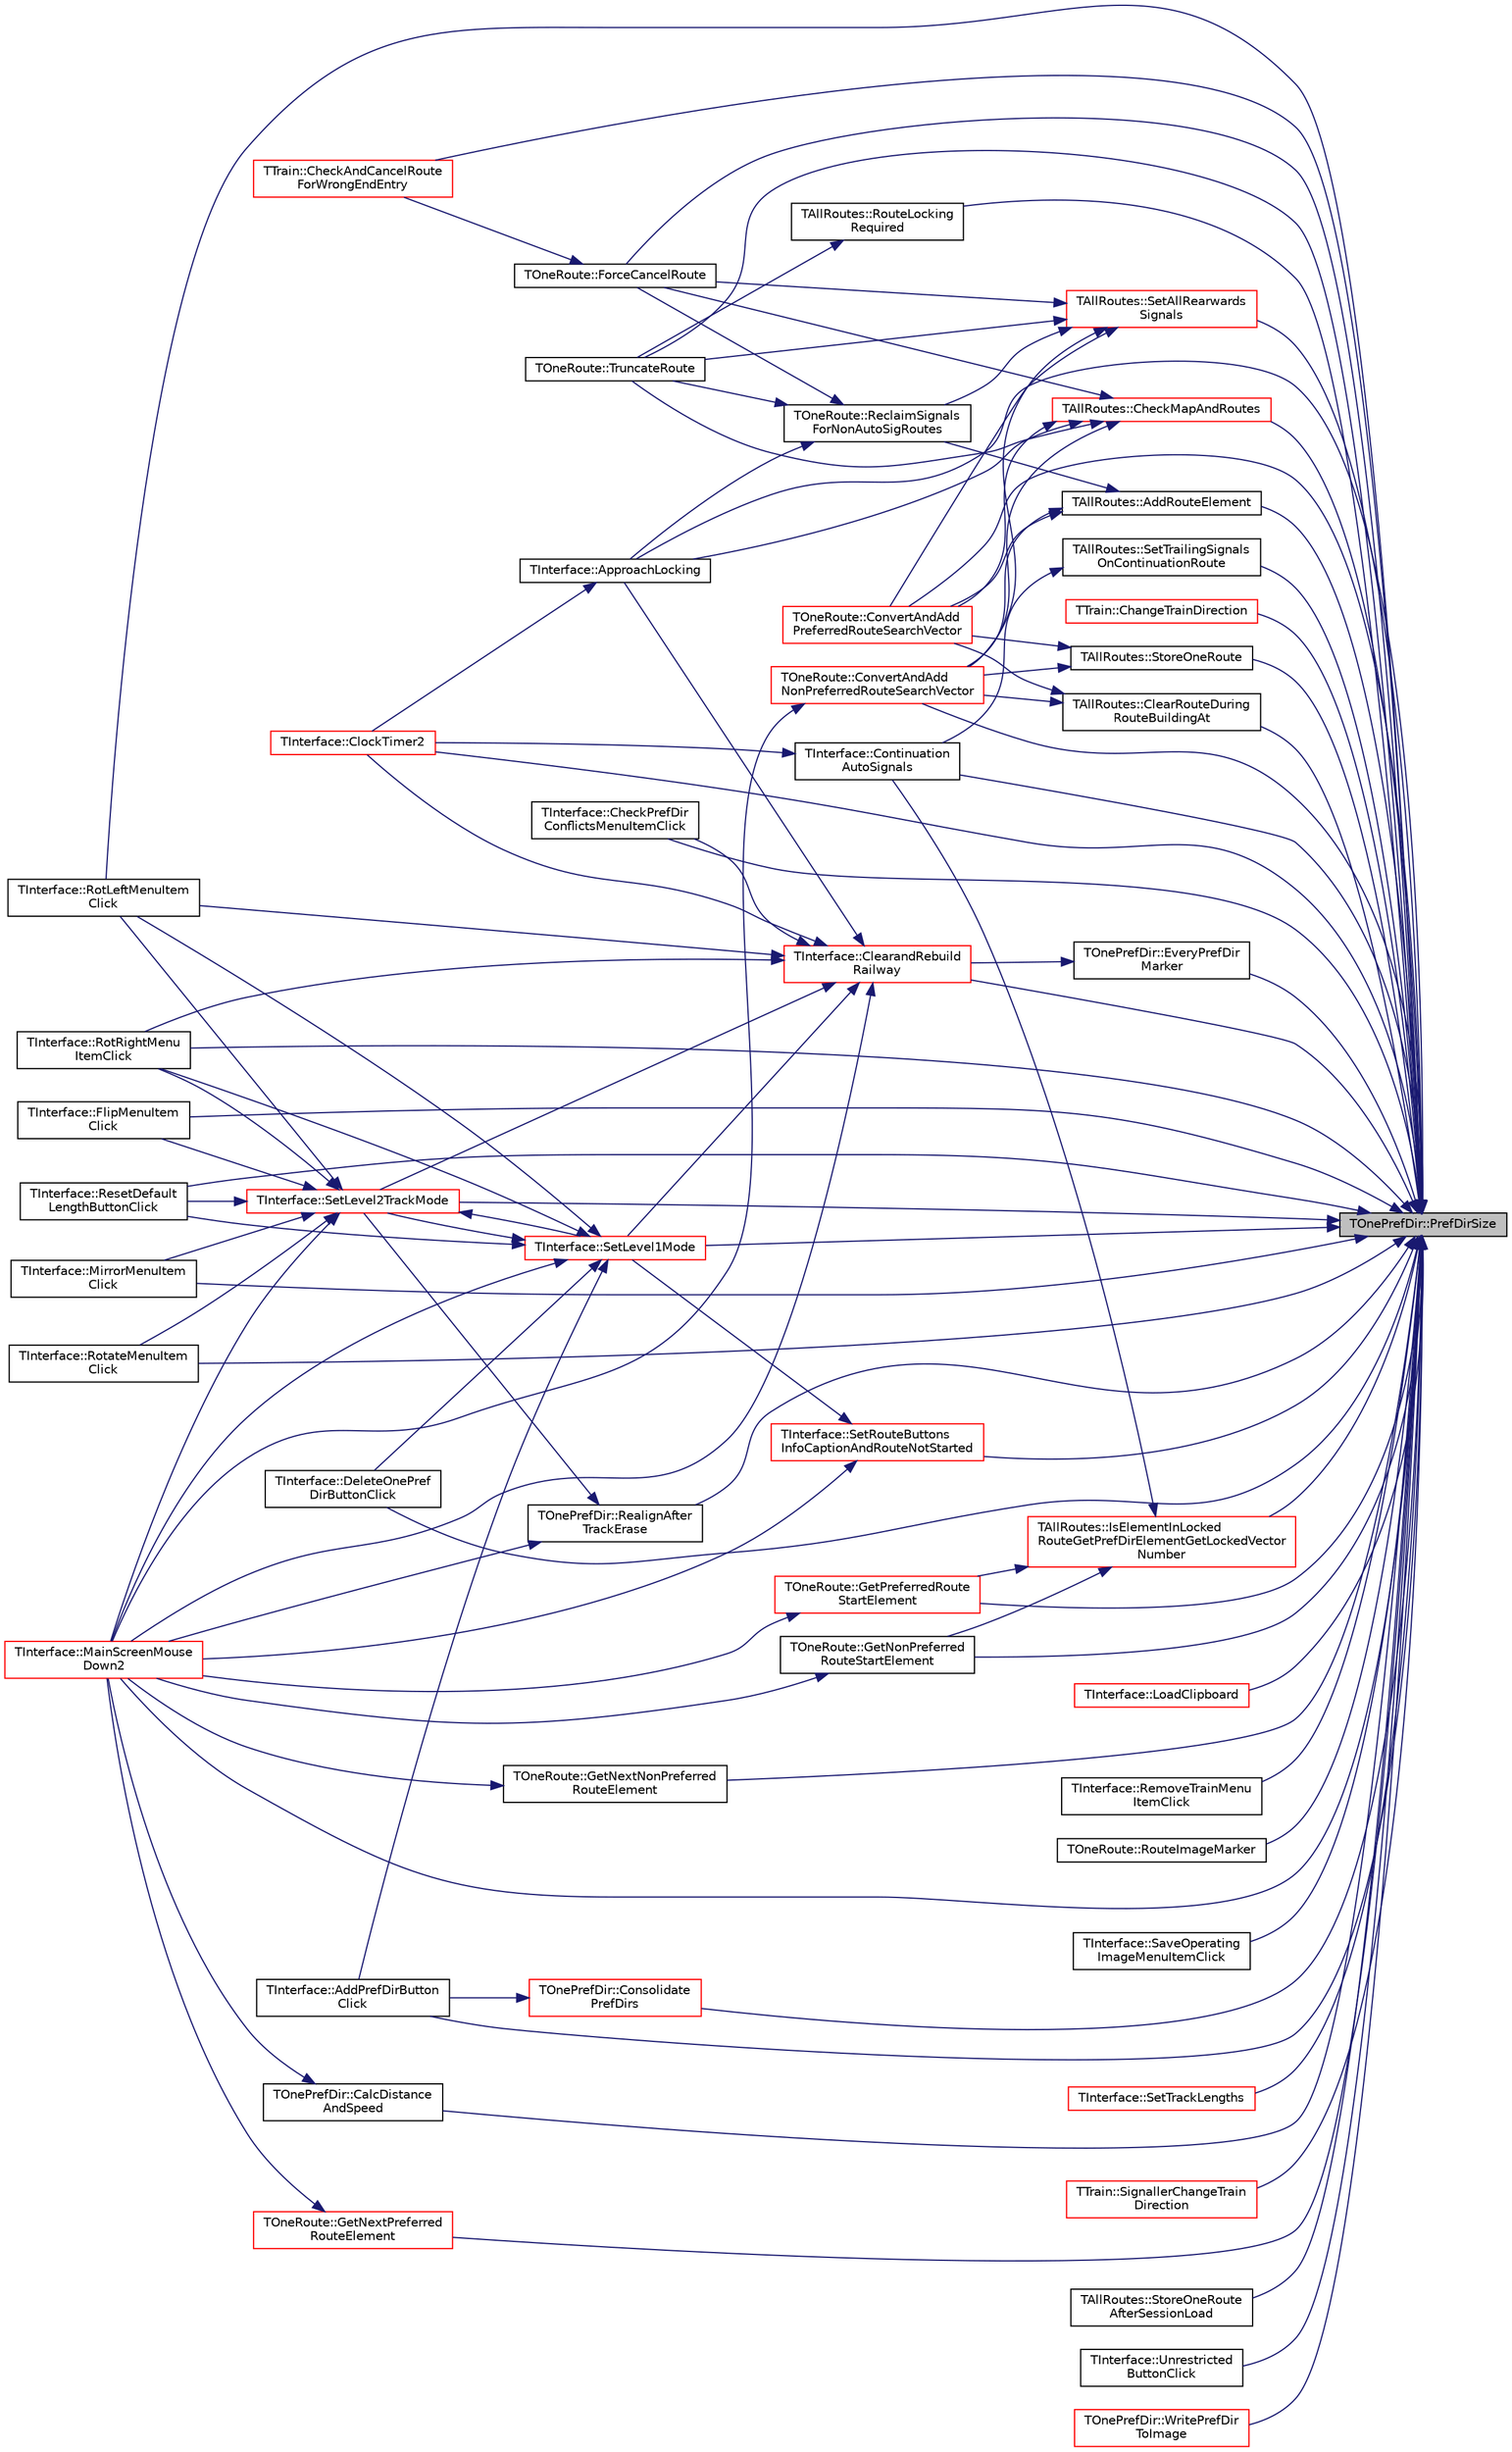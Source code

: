 digraph "TOnePrefDir::PrefDirSize"
{
 // INTERACTIVE_SVG=YES
 // LATEX_PDF_SIZE
  edge [fontname="Helvetica",fontsize="10",labelfontname="Helvetica",labelfontsize="10"];
  node [fontname="Helvetica",fontsize="10",shape=record];
  rankdir="RL";
  Node1 [label="TOnePrefDir::PrefDirSize",height=0.2,width=0.4,color="black", fillcolor="grey75", style="filled", fontcolor="black",tooltip="Return the vector size."];
  Node1 -> Node2 [dir="back",color="midnightblue",fontsize="10",style="solid",fontname="Helvetica"];
  Node2 [label="TInterface::AddPrefDirButton\lClick",height=0.2,width=0.4,color="black", fillcolor="white", style="filled",URL="$class_t_interface.html#a1b1a4260e251c9bd5f48fd6c3432e7a5",tooltip=" "];
  Node1 -> Node3 [dir="back",color="midnightblue",fontsize="10",style="solid",fontname="Helvetica"];
  Node3 [label="TAllRoutes::AddRouteElement",height=0.2,width=0.4,color="black", fillcolor="white", style="filled",URL="$class_t_all_routes.html#a6eaa33fa8e8dcb44d0671be5889305a9",tooltip="A single TPrefDirElement is added to both PrefDirVector (for the route at RouteNumber) and Route2Mult..."];
  Node3 -> Node4 [dir="back",color="midnightblue",fontsize="10",style="solid",fontname="Helvetica"];
  Node4 [label="TOneRoute::ConvertAndAdd\lNonPreferredRouteSearchVector",height=0.2,width=0.4,color="red", fillcolor="white", style="filled",URL="$class_t_one_route.html#a53496c398dcdb3a644801c4e74d47d01",tooltip="Called after a non-preferred (i.e. unrestricted) route has been selected and has finished flashing,..."];
  Node4 -> Node8 [dir="back",color="midnightblue",fontsize="10",style="solid",fontname="Helvetica"];
  Node8 [label="TInterface::MainScreenMouse\lDown2",height=0.2,width=0.4,color="red", fillcolor="white", style="filled",URL="$class_t_interface.html#abf07d5edc1507de381825f17620748b2",tooltip="Called when mouse button clicked in zoom-in mode."];
  Node3 -> Node10 [dir="back",color="midnightblue",fontsize="10",style="solid",fontname="Helvetica"];
  Node10 [label="TOneRoute::ConvertAndAdd\lPreferredRouteSearchVector",height=0.2,width=0.4,color="red", fillcolor="white", style="filled",URL="$class_t_one_route.html#a36ba8adc8b4a47908ee4e1b8e75792ca",tooltip="Called after a preferred (i.e. preferred direction or automatic signals) route has been selected and ..."];
  Node3 -> Node12 [dir="back",color="midnightblue",fontsize="10",style="solid",fontname="Helvetica"];
  Node12 [label="TOneRoute::ReclaimSignals\lForNonAutoSigRoutes",height=0.2,width=0.4,color="black", fillcolor="white", style="filled",URL="$class_t_one_route.html#abe80edcf03788c54efde83431bd68eaa",tooltip="Adds signal to front/end of green or red routes when blue route truncated or removed."];
  Node12 -> Node13 [dir="back",color="midnightblue",fontsize="10",style="solid",fontname="Helvetica"];
  Node13 [label="TInterface::ApproachLocking",height=0.2,width=0.4,color="black", fillcolor="white", style="filled",URL="$class_t_interface.html#a0a89df44c20c9e2c096e66e2950c79a6",tooltip="Function that deals with approach locking during ClockTimer2 function."];
  Node13 -> Node6 [dir="back",color="midnightblue",fontsize="10",style="solid",fontname="Helvetica"];
  Node6 [label="TInterface::ClockTimer2",height=0.2,width=0.4,color="red", fillcolor="white", style="filled",URL="$class_t_interface.html#a6139ffb52492eb89e5487a8a3cd647b5",tooltip="The main loop, called every clock tick via MasterClockTimer."];
  Node12 -> Node14 [dir="back",color="midnightblue",fontsize="10",style="solid",fontname="Helvetica"];
  Node14 [label="TOneRoute::ForceCancelRoute",height=0.2,width=0.4,color="black", fillcolor="white", style="filled",URL="$class_t_one_route.html#a491fff1e619a9dc79774acf85eed72a5",tooltip="Cancel a route immediately if a train occupies it when travelling in the wrong direction (or occupies..."];
  Node14 -> Node15 [dir="back",color="midnightblue",fontsize="10",style="solid",fontname="Helvetica"];
  Node15 [label="TTrain::CheckAndCancelRoute\lForWrongEndEntry",height=0.2,width=0.4,color="red", fillcolor="white", style="filled",URL="$class_t_train.html#a50997f7e8138a7e6a147fe3b5ad21b84",tooltip="Checks whether Element and EntryPos (where train is about to enter) is on an existing route (or cross..."];
  Node12 -> Node21 [dir="back",color="midnightblue",fontsize="10",style="solid",fontname="Helvetica"];
  Node21 [label="TOneRoute::TruncateRoute",height=0.2,width=0.4,color="black", fillcolor="white", style="filled",URL="$class_t_one_route.html#a431473ce9a2ef6c49781ab84c972a641",tooltip="Examines the route to see whether the element at H & V is in the route, and if not returns a ReturnFl..."];
  Node1 -> Node13 [dir="back",color="midnightblue",fontsize="10",style="solid",fontname="Helvetica"];
  Node1 -> Node22 [dir="back",color="midnightblue",fontsize="10",style="solid",fontname="Helvetica"];
  Node22 [label="TOnePrefDir::CalcDistance\lAndSpeed",height=0.2,width=0.4,color="black", fillcolor="white", style="filled",URL="$class_t_one_pref_dir.html#abadb0c99b24d6dbfda371d96b308fc6e",tooltip="Used when setting element lengths, returns in &OverallDistance the overall distance for the selected ..."];
  Node22 -> Node8 [dir="back",color="midnightblue",fontsize="10",style="solid",fontname="Helvetica"];
  Node1 -> Node23 [dir="back",color="midnightblue",fontsize="10",style="solid",fontname="Helvetica"];
  Node23 [label="TTrain::ChangeTrainDirection",height=0.2,width=0.4,color="red", fillcolor="white", style="filled",URL="$class_t_train.html#aaac04c1b5e358a69e1930bae9ca6f429",tooltip="Reverses the direction of motion of the train."];
  Node1 -> Node15 [dir="back",color="midnightblue",fontsize="10",style="solid",fontname="Helvetica"];
  Node1 -> Node26 [dir="back",color="midnightblue",fontsize="10",style="solid",fontname="Helvetica"];
  Node26 [label="TAllRoutes::CheckMapAndRoutes",height=0.2,width=0.4,color="red", fillcolor="white", style="filled",URL="$class_t_all_routes.html#a54e5483e7b01daf50436e3dcc8794e77",tooltip="Diagnostic function - checks equivalence for each route between entries in PrefDirVector and those in..."];
  Node26 -> Node13 [dir="back",color="midnightblue",fontsize="10",style="solid",fontname="Helvetica"];
  Node26 -> Node4 [dir="back",color="midnightblue",fontsize="10",style="solid",fontname="Helvetica"];
  Node26 -> Node10 [dir="back",color="midnightblue",fontsize="10",style="solid",fontname="Helvetica"];
  Node26 -> Node14 [dir="back",color="midnightblue",fontsize="10",style="solid",fontname="Helvetica"];
  Node26 -> Node21 [dir="back",color="midnightblue",fontsize="10",style="solid",fontname="Helvetica"];
  Node1 -> Node27 [dir="back",color="midnightblue",fontsize="10",style="solid",fontname="Helvetica"];
  Node27 [label="TInterface::CheckPrefDir\lConflictsMenuItemClick",height=0.2,width=0.4,color="black", fillcolor="white", style="filled",URL="$class_t_interface.html#ac41a9993a63b3b5b6a8acb30e8f606f5",tooltip=" "];
  Node1 -> Node28 [dir="back",color="midnightblue",fontsize="10",style="solid",fontname="Helvetica"];
  Node28 [label="TInterface::ClearandRebuild\lRailway",height=0.2,width=0.4,color="red", fillcolor="white", style="filled",URL="$class_t_interface.html#aaa05ac95703a25e1fb4863779854967c",tooltip="< Sets the information panel message for zoom-out or paused modes"];
  Node28 -> Node13 [dir="back",color="midnightblue",fontsize="10",style="solid",fontname="Helvetica"];
  Node28 -> Node27 [dir="back",color="midnightblue",fontsize="10",style="solid",fontname="Helvetica"];
  Node28 -> Node6 [dir="back",color="midnightblue",fontsize="10",style="solid",fontname="Helvetica"];
  Node28 -> Node8 [dir="back",color="midnightblue",fontsize="10",style="solid",fontname="Helvetica"];
  Node28 -> Node60 [dir="back",color="midnightblue",fontsize="10",style="solid",fontname="Helvetica"];
  Node60 [label="TInterface::RotLeftMenuItem\lClick",height=0.2,width=0.4,color="black", fillcolor="white", style="filled",URL="$class_t_interface.html#a3cf2db0424e05908b20a97130895d056",tooltip=" "];
  Node28 -> Node61 [dir="back",color="midnightblue",fontsize="10",style="solid",fontname="Helvetica"];
  Node61 [label="TInterface::RotRightMenu\lItemClick",height=0.2,width=0.4,color="black", fillcolor="white", style="filled",URL="$class_t_interface.html#aa6e7359ece526e43589456e9a31851a0",tooltip=" "];
  Node28 -> Node65 [dir="back",color="midnightblue",fontsize="10",style="solid",fontname="Helvetica"];
  Node65 [label="TInterface::SetLevel1Mode",height=0.2,width=0.4,color="red", fillcolor="white", style="filled",URL="$class_t_interface.html#acf77f2eeeac0775fde4f25ba46099e0b",tooltip="Sets the Level1 user mode, using the Level1Mode variable to determine the mode."];
  Node65 -> Node2 [dir="back",color="midnightblue",fontsize="10",style="solid",fontname="Helvetica"];
  Node65 -> Node84 [dir="back",color="midnightblue",fontsize="10",style="solid",fontname="Helvetica"];
  Node84 [label="TInterface::DeleteOnePref\lDirButtonClick",height=0.2,width=0.4,color="black", fillcolor="white", style="filled",URL="$class_t_interface.html#a3136530959237eaa57486f4f48357855",tooltip=" "];
  Node65 -> Node8 [dir="back",color="midnightblue",fontsize="10",style="solid",fontname="Helvetica"];
  Node65 -> Node57 [dir="back",color="midnightblue",fontsize="10",style="solid",fontname="Helvetica"];
  Node57 [label="TInterface::ResetDefault\lLengthButtonClick",height=0.2,width=0.4,color="black", fillcolor="white", style="filled",URL="$class_t_interface.html#aa439e164f7f2304477010985c2caabed",tooltip=" "];
  Node65 -> Node60 [dir="back",color="midnightblue",fontsize="10",style="solid",fontname="Helvetica"];
  Node65 -> Node61 [dir="back",color="midnightblue",fontsize="10",style="solid",fontname="Helvetica"];
  Node65 -> Node35 [dir="back",color="midnightblue",fontsize="10",style="solid",fontname="Helvetica"];
  Node35 [label="TInterface::SetLevel2TrackMode",height=0.2,width=0.4,color="red", fillcolor="white", style="filled",URL="$class_t_interface.html#a19ee788122a66d7e97873159bf2e4e4b",tooltip="Sets the Level2TrackMode user mode, using the Level2TrackMode variable to determine the mode."];
  Node35 -> Node42 [dir="back",color="midnightblue",fontsize="10",style="solid",fontname="Helvetica"];
  Node42 [label="TInterface::FlipMenuItem\lClick",height=0.2,width=0.4,color="black", fillcolor="white", style="filled",URL="$class_t_interface.html#add5fbdbceae6285c2cc440905b270491",tooltip=" "];
  Node35 -> Node8 [dir="back",color="midnightblue",fontsize="10",style="solid",fontname="Helvetica"];
  Node35 -> Node52 [dir="back",color="midnightblue",fontsize="10",style="solid",fontname="Helvetica"];
  Node52 [label="TInterface::MirrorMenuItem\lClick",height=0.2,width=0.4,color="black", fillcolor="white", style="filled",URL="$class_t_interface.html#a4ee6afffbc33eab918cba315ab65ee6e",tooltip=" "];
  Node35 -> Node57 [dir="back",color="midnightblue",fontsize="10",style="solid",fontname="Helvetica"];
  Node35 -> Node59 [dir="back",color="midnightblue",fontsize="10",style="solid",fontname="Helvetica"];
  Node59 [label="TInterface::RotateMenuItem\lClick",height=0.2,width=0.4,color="black", fillcolor="white", style="filled",URL="$class_t_interface.html#a02e91aba36e2b91354abd2884f658510",tooltip=" "];
  Node35 -> Node60 [dir="back",color="midnightblue",fontsize="10",style="solid",fontname="Helvetica"];
  Node35 -> Node61 [dir="back",color="midnightblue",fontsize="10",style="solid",fontname="Helvetica"];
  Node35 -> Node65 [dir="back",color="midnightblue",fontsize="10",style="solid",fontname="Helvetica"];
  Node28 -> Node35 [dir="back",color="midnightblue",fontsize="10",style="solid",fontname="Helvetica"];
  Node1 -> Node138 [dir="back",color="midnightblue",fontsize="10",style="solid",fontname="Helvetica"];
  Node138 [label="TAllRoutes::ClearRouteDuring\lRouteBuildingAt",height=0.2,width=0.4,color="black", fillcolor="white", style="filled",URL="$class_t_all_routes.html#ab23a53bd95aeb951108a004735b9a45e",tooltip="When attaching a new route section to an existing route, it is sometimes necessary to erase the origi..."];
  Node138 -> Node4 [dir="back",color="midnightblue",fontsize="10",style="solid",fontname="Helvetica"];
  Node138 -> Node10 [dir="back",color="midnightblue",fontsize="10",style="solid",fontname="Helvetica"];
  Node1 -> Node6 [dir="back",color="midnightblue",fontsize="10",style="solid",fontname="Helvetica"];
  Node1 -> Node139 [dir="back",color="midnightblue",fontsize="10",style="solid",fontname="Helvetica"];
  Node139 [label="TOnePrefDir::Consolidate\lPrefDirs",height=0.2,width=0.4,color="red", fillcolor="white", style="filled",URL="$class_t_one_pref_dir.html#a65df51092983945e1fe3c20bf8917a39",tooltip="Used when a preferred direction has been set to add all the elements to EveryPrefDir,..."];
  Node139 -> Node2 [dir="back",color="midnightblue",fontsize="10",style="solid",fontname="Helvetica"];
  Node1 -> Node140 [dir="back",color="midnightblue",fontsize="10",style="solid",fontname="Helvetica"];
  Node140 [label="TInterface::Continuation\lAutoSignals",height=0.2,width=0.4,color="black", fillcolor="white", style="filled",URL="$class_t_interface.html#abfdbbb1cf793f965f8c6ce60d4bb46ae",tooltip="Deal with signal resetting on auto signal routes that extend to continuations where trains have depar..."];
  Node140 -> Node6 [dir="back",color="midnightblue",fontsize="10",style="solid",fontname="Helvetica"];
  Node1 -> Node4 [dir="back",color="midnightblue",fontsize="10",style="solid",fontname="Helvetica"];
  Node1 -> Node10 [dir="back",color="midnightblue",fontsize="10",style="solid",fontname="Helvetica"];
  Node1 -> Node84 [dir="back",color="midnightblue",fontsize="10",style="solid",fontname="Helvetica"];
  Node1 -> Node141 [dir="back",color="midnightblue",fontsize="10",style="solid",fontname="Helvetica"];
  Node141 [label="TOnePrefDir::EveryPrefDir\lMarker",height=0.2,width=0.4,color="black", fillcolor="white", style="filled",URL="$class_t_one_pref_dir.html#a9b425a3ed8ef998e2366d13ad52bf08c",tooltip="Similar to PrefDirMarker but used only to display EveryPrefDir - red for unidirectional PrefDir & gre..."];
  Node141 -> Node28 [dir="back",color="midnightblue",fontsize="10",style="solid",fontname="Helvetica"];
  Node1 -> Node42 [dir="back",color="midnightblue",fontsize="10",style="solid",fontname="Helvetica"];
  Node1 -> Node14 [dir="back",color="midnightblue",fontsize="10",style="solid",fontname="Helvetica"];
  Node1 -> Node142 [dir="back",color="midnightblue",fontsize="10",style="solid",fontname="Helvetica"];
  Node142 [label="TOneRoute::GetNextNonPreferred\lRouteElement",height=0.2,width=0.4,color="black", fillcolor="white", style="filled",URL="$class_t_one_route.html#a5ce1c3a064a656ca764b5ed98c63151a",tooltip="Try to find a set of linked tracks between the route start element and the one at HLoc & VLoc...."];
  Node142 -> Node8 [dir="back",color="midnightblue",fontsize="10",style="solid",fontname="Helvetica"];
  Node1 -> Node143 [dir="back",color="midnightblue",fontsize="10",style="solid",fontname="Helvetica"];
  Node143 [label="TOneRoute::GetNextPreferred\lRouteElement",height=0.2,width=0.4,color="red", fillcolor="white", style="filled",URL="$class_t_one_route.html#a974ac7ab4cb5e6a5df33a3d7b3563315",tooltip="Try to find a set of linked tracks that lie on preferred directions between the route start element a..."];
  Node143 -> Node8 [dir="back",color="midnightblue",fontsize="10",style="solid",fontname="Helvetica"];
  Node1 -> Node144 [dir="back",color="midnightblue",fontsize="10",style="solid",fontname="Helvetica"];
  Node144 [label="TOneRoute::GetNonPreferred\lRouteStartElement",height=0.2,width=0.4,color="black", fillcolor="white", style="filled",URL="$class_t_one_route.html#a13dd08bfcc95ea1296f9ac4fd699e94d",tooltip="Set the starting conditions for a non-preferred (i.e. unrestricted) route selection beginning on HLoc..."];
  Node144 -> Node8 [dir="back",color="midnightblue",fontsize="10",style="solid",fontname="Helvetica"];
  Node1 -> Node145 [dir="back",color="midnightblue",fontsize="10",style="solid",fontname="Helvetica"];
  Node145 [label="TOneRoute::GetPreferredRoute\lStartElement",height=0.2,width=0.4,color="red", fillcolor="white", style="filled",URL="$class_t_one_route.html#ab7ac58fe51393873e9054ffa724bc118",tooltip="Set the starting conditions for a preferred direction or automatic signal route selection beginning o..."];
  Node145 -> Node8 [dir="back",color="midnightblue",fontsize="10",style="solid",fontname="Helvetica"];
  Node1 -> Node146 [dir="back",color="midnightblue",fontsize="10",style="solid",fontname="Helvetica"];
  Node146 [label="TAllRoutes::IsElementInLocked\lRouteGetPrefDirElementGetLockedVector\lNumber",height=0.2,width=0.4,color="red", fillcolor="white", style="filled",URL="$class_t_all_routes.html#aa92b37f73176fcf3454688bb15b9f64c",tooltip="Checks whether the preferred direction element at TrackVectorPosition with XLinkPos value is in a loc..."];
  Node146 -> Node140 [dir="back",color="midnightblue",fontsize="10",style="solid",fontname="Helvetica"];
  Node146 -> Node144 [dir="back",color="midnightblue",fontsize="10",style="solid",fontname="Helvetica"];
  Node146 -> Node145 [dir="back",color="midnightblue",fontsize="10",style="solid",fontname="Helvetica"];
  Node1 -> Node160 [dir="back",color="midnightblue",fontsize="10",style="solid",fontname="Helvetica"];
  Node160 [label="TInterface::LoadClipboard",height=0.2,width=0.4,color="red", fillcolor="white", style="filled",URL="$class_t_interface.html#a93054ca431a8665409bc9a11b7c82a72",tooltip="Load system clipboard to allow cutting & pasting between separate railway applications."];
  Node1 -> Node8 [dir="back",color="midnightblue",fontsize="10",style="solid",fontname="Helvetica"];
  Node1 -> Node52 [dir="back",color="midnightblue",fontsize="10",style="solid",fontname="Helvetica"];
  Node1 -> Node161 [dir="back",color="midnightblue",fontsize="10",style="solid",fontname="Helvetica"];
  Node161 [label="TOnePrefDir::RealignAfter\lTrackErase",height=0.2,width=0.4,color="black", fillcolor="white", style="filled",URL="$class_t_one_pref_dir.html#ab5bb3791670fd04645faf4ab1f2a5781",tooltip="After a track element is erased the preferred direction elements are likely to be affected...."];
  Node161 -> Node8 [dir="back",color="midnightblue",fontsize="10",style="solid",fontname="Helvetica"];
  Node161 -> Node35 [dir="back",color="midnightblue",fontsize="10",style="solid",fontname="Helvetica"];
  Node1 -> Node162 [dir="back",color="midnightblue",fontsize="10",style="solid",fontname="Helvetica"];
  Node162 [label="TInterface::RemoveTrainMenu\lItemClick",height=0.2,width=0.4,color="black", fillcolor="white", style="filled",URL="$class_t_interface.html#a921ff57bd9af8acdd79a7c99d4839218",tooltip=" "];
  Node1 -> Node57 [dir="back",color="midnightblue",fontsize="10",style="solid",fontname="Helvetica"];
  Node1 -> Node59 [dir="back",color="midnightblue",fontsize="10",style="solid",fontname="Helvetica"];
  Node1 -> Node60 [dir="back",color="midnightblue",fontsize="10",style="solid",fontname="Helvetica"];
  Node1 -> Node61 [dir="back",color="midnightblue",fontsize="10",style="solid",fontname="Helvetica"];
  Node1 -> Node163 [dir="back",color="midnightblue",fontsize="10",style="solid",fontname="Helvetica"];
  Node163 [label="TOneRoute::RouteImageMarker",height=0.2,width=0.4,color="black", fillcolor="white", style="filled",URL="$class_t_one_route.html#aa36c801460b594ec96af1779d633d739",tooltip="Used when creating a bitmap image to display the route colours and direction arrows (as on screen dur..."];
  Node1 -> Node164 [dir="back",color="midnightblue",fontsize="10",style="solid",fontname="Helvetica"];
  Node164 [label="TAllRoutes::RouteLocking\lRequired",height=0.2,width=0.4,color="black", fillcolor="white", style="filled",URL="$class_t_all_routes.html#a38ede0231e26c62498999d1873d547a2",tooltip="Route locking is required (returns true) if a moving train is within 3 signals back from the RouteTru..."];
  Node164 -> Node21 [dir="back",color="midnightblue",fontsize="10",style="solid",fontname="Helvetica"];
  Node1 -> Node165 [dir="back",color="midnightblue",fontsize="10",style="solid",fontname="Helvetica"];
  Node165 [label="TInterface::SaveOperating\lImageMenuItemClick",height=0.2,width=0.4,color="black", fillcolor="white", style="filled",URL="$class_t_interface.html#a4d75015545313004ffd5022c020f4edf",tooltip=" "];
  Node1 -> Node158 [dir="back",color="midnightblue",fontsize="10",style="solid",fontname="Helvetica"];
  Node158 [label="TAllRoutes::SetAllRearwards\lSignals",height=0.2,width=0.4,color="red", fillcolor="white", style="filled",URL="$class_t_all_routes.html#ac6bd39457747eaa96476a8a87df15ac2",tooltip="Set rearwards signals from the specified route starting position."];
  Node158 -> Node4 [dir="back",color="midnightblue",fontsize="10",style="solid",fontname="Helvetica"];
  Node158 -> Node10 [dir="back",color="midnightblue",fontsize="10",style="solid",fontname="Helvetica"];
  Node158 -> Node14 [dir="back",color="midnightblue",fontsize="10",style="solid",fontname="Helvetica"];
  Node158 -> Node12 [dir="back",color="midnightblue",fontsize="10",style="solid",fontname="Helvetica"];
  Node158 -> Node21 [dir="back",color="midnightblue",fontsize="10",style="solid",fontname="Helvetica"];
  Node1 -> Node65 [dir="back",color="midnightblue",fontsize="10",style="solid",fontname="Helvetica"];
  Node1 -> Node35 [dir="back",color="midnightblue",fontsize="10",style="solid",fontname="Helvetica"];
  Node1 -> Node166 [dir="back",color="midnightblue",fontsize="10",style="solid",fontname="Helvetica"];
  Node166 [label="TInterface::SetRouteButtons\lInfoCaptionAndRouteNotStarted",height=0.2,width=0.4,color="red", fillcolor="white", style="filled",URL="$class_t_interface.html#a89cc1839f77c2a867714cb52bd8d5cfe",tooltip="Enables or disables the route type buttons depending on the route mode, sets the information panel me..."];
  Node166 -> Node8 [dir="back",color="midnightblue",fontsize="10",style="solid",fontname="Helvetica"];
  Node166 -> Node65 [dir="back",color="midnightblue",fontsize="10",style="solid",fontname="Helvetica"];
  Node1 -> Node167 [dir="back",color="midnightblue",fontsize="10",style="solid",fontname="Helvetica"];
  Node167 [label="TInterface::SetTrackLengths",height=0.2,width=0.4,color="red", fillcolor="white", style="filled",URL="$class_t_interface.html#acc36eb15dae8d564e6d91f8c6596065c",tooltip="Called during track building when setting distances, to calculate and set the individual track elemen..."];
  Node1 -> Node168 [dir="back",color="midnightblue",fontsize="10",style="solid",fontname="Helvetica"];
  Node168 [label="TAllRoutes::SetTrailingSignals\lOnContinuationRoute",height=0.2,width=0.4,color="black", fillcolor="white", style="filled",URL="$class_t_all_routes.html#a18177a40331bb96bbec791245b541f47",tooltip="This is called by the InterfaceUnit at intervals based on entries in the ContinuationAutoSigVector in..."];
  Node168 -> Node140 [dir="back",color="midnightblue",fontsize="10",style="solid",fontname="Helvetica"];
  Node1 -> Node154 [dir="back",color="midnightblue",fontsize="10",style="solid",fontname="Helvetica"];
  Node154 [label="TTrain::SignallerChangeTrain\lDirection",height=0.2,width=0.4,color="red", fillcolor="white", style="filled",URL="$class_t_train.html#affbb94aa088370056f8ca8c45a1fdd48",tooltip="Unplots & replots train, which checks for facing signal and sets StoppedAtSignal if req'd."];
  Node1 -> Node169 [dir="back",color="midnightblue",fontsize="10",style="solid",fontname="Helvetica"];
  Node169 [label="TAllRoutes::StoreOneRoute",height=0.2,width=0.4,color="black", fillcolor="white", style="filled",URL="$class_t_all_routes.html#af70c07d73f0b62ed85bbebc5451d009c",tooltip="A new (empty apart from RouteID) TOneRoute is added to the AllRoutesVector."];
  Node169 -> Node4 [dir="back",color="midnightblue",fontsize="10",style="solid",fontname="Helvetica"];
  Node169 -> Node10 [dir="back",color="midnightblue",fontsize="10",style="solid",fontname="Helvetica"];
  Node1 -> Node170 [dir="back",color="midnightblue",fontsize="10",style="solid",fontname="Helvetica"];
  Node170 [label="TAllRoutes::StoreOneRoute\lAfterSessionLoad",height=0.2,width=0.4,color="black", fillcolor="white", style="filled",URL="$class_t_all_routes.html#a7bf52152ec8f71a9aa78ad4dc4f80c65",tooltip="A new (empty apart from RouteID) TOneRoute is added to the AllRoutesVector after a session load...."];
  Node1 -> Node21 [dir="back",color="midnightblue",fontsize="10",style="solid",fontname="Helvetica"];
  Node1 -> Node171 [dir="back",color="midnightblue",fontsize="10",style="solid",fontname="Helvetica"];
  Node171 [label="TInterface::Unrestricted\lButtonClick",height=0.2,width=0.4,color="black", fillcolor="white", style="filled",URL="$class_t_interface.html#a12829827d073ae5056d81711947215d7",tooltip=" "];
  Node1 -> Node172 [dir="back",color="midnightblue",fontsize="10",style="solid",fontname="Helvetica"];
  Node172 [label="TOnePrefDir::WritePrefDir\lToImage",height=0.2,width=0.4,color="red", fillcolor="white", style="filled",URL="$class_t_one_pref_dir.html#af87440e0ace47b20c8a874c51b314064",tooltip="Used when creating a bitmap image to display preferred directions (as on screen during 'Set preferred..."];
}
